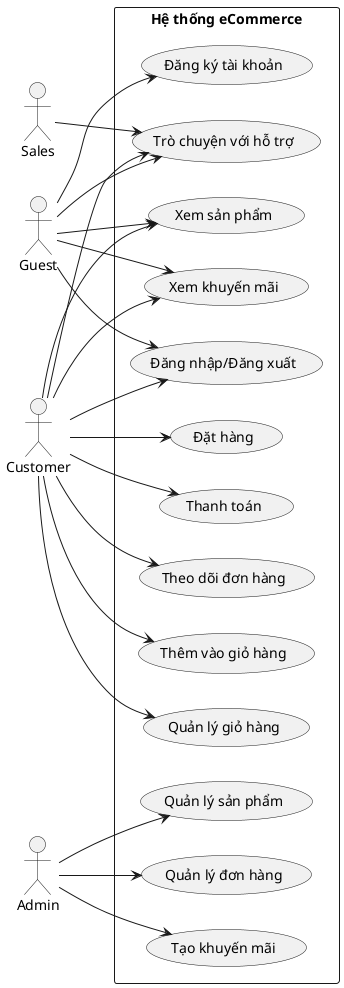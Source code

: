 @startuml
left to right direction
skinparam packageStyle rectangle

actor Guest
actor Customer
actor Sales
actor Admin

rectangle "Hệ thống eCommerce" {

    (Xem sản phẩm) as UC1
    (Xem khuyến mãi) as UC2
    (Đăng ký tài khoản) as UC3
    (Đăng nhập/Đăng xuất) as UC4
    (Thêm vào giỏ hàng) as UC5
    (Quản lý giỏ hàng) as UC6
    (Đặt hàng) as UC7
    (Thanh toán) as UC8
    (Theo dõi đơn hàng) as UC9
    (Trò chuyện với hỗ trợ) as UC10
    (Quản lý sản phẩm) as UC11
    (Quản lý đơn hàng) as UC12
    (Tạo khuyến mãi) as UC13

    Guest --> UC1
    Guest --> UC2
    Guest --> UC3
    Guest --> UC4
    Guest --> UC10

    Customer --> UC1
    Customer --> UC2
    Customer --> UC4
    Customer --> UC5
    Customer --> UC6
    Customer --> UC7
    Customer --> UC8
    Customer --> UC9
    Customer --> UC10

    Sales --> UC10

    Admin --> UC11
    Admin --> UC12
    Admin --> UC13
}
@enduml
